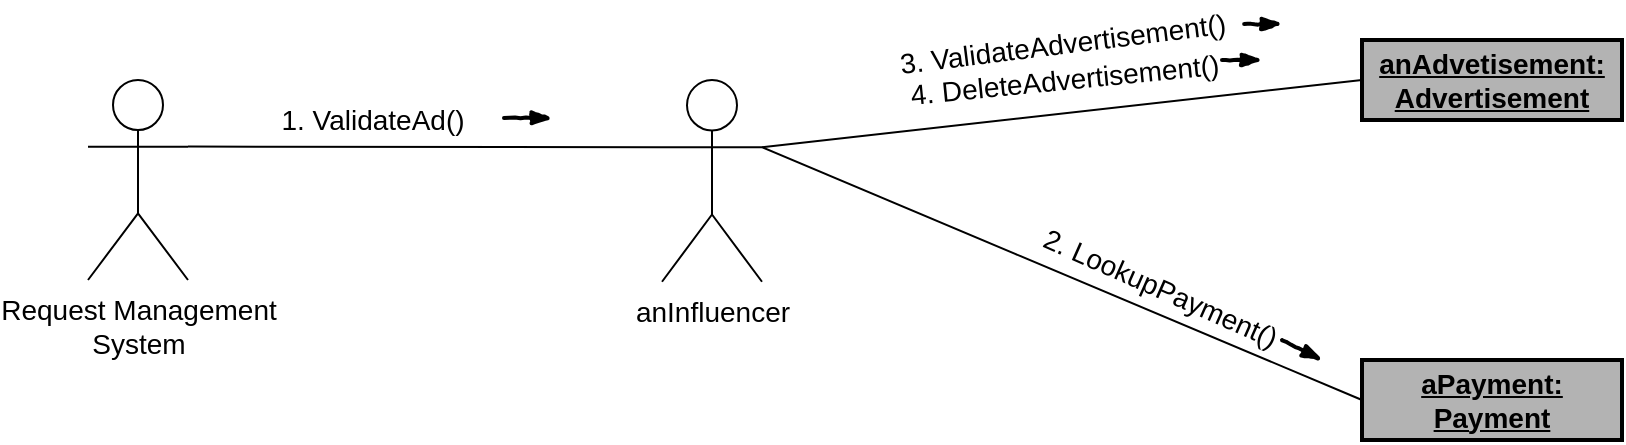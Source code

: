 <mxfile version="12.4.3" type="google" pages="1"><diagram id="Xu7hAwpWHqqz043k15y8" name="Page-1"><mxGraphModel dx="1024" dy="584" grid="1" gridSize="10" guides="1" tooltips="1" connect="1" arrows="1" fold="1" page="1" pageScale="1" pageWidth="850" pageHeight="1100" math="0" shadow="0"><root><mxCell id="0"/><mxCell id="1" parent="0"/><mxCell id="eI447mRiReDyooh-H_tk-48" value="&lt;u style=&quot;font-size: 14px;&quot;&gt;&lt;b style=&quot;font-size: 14px;&quot;&gt;aPayment: Payment&lt;/b&gt;&lt;/u&gt;" style="rounded=0;whiteSpace=wrap;html=1;fillColor=#B3B3B3;strokeWidth=2;fontSize=14;" parent="1" vertex="1"><mxGeometry x="690" y="400.0" width="130" height="40" as="geometry"/></mxCell><mxCell id="A1uHR4Oh70x3VBSi_ET3-15" style="edgeStyle=none;rounded=0;orthogonalLoop=1;jettySize=auto;html=1;exitX=1;exitY=0.333;exitDx=0;exitDy=0;exitPerimeter=0;entryX=0;entryY=0.333;entryDx=0;entryDy=0;entryPerimeter=0;endArrow=none;endFill=0;fontSize=14;" parent="1" source="4Tu1oQqfwqeqmw-D4zRC-1" target="eI447mRiReDyooh-H_tk-8" edge="1"><mxGeometry relative="1" as="geometry"/></mxCell><mxCell id="4Tu1oQqfwqeqmw-D4zRC-1" value="&lt;div style=&quot;font-size: 14px&quot;&gt;Request Management &lt;br style=&quot;font-size: 14px&quot;&gt;&lt;/div&gt;&lt;div style=&quot;font-size: 14px&quot;&gt;System&lt;br style=&quot;font-size: 14px&quot;&gt;&lt;/div&gt;" style="shape=umlActor;verticalLabelPosition=bottom;labelBackgroundColor=#ffffff;verticalAlign=top;html=1;outlineConnect=0;fontSize=14;" parent="1" vertex="1"><mxGeometry x="53" y="260" width="50" height="100" as="geometry"/></mxCell><mxCell id="A1uHR4Oh70x3VBSi_ET3-3" style="edgeStyle=none;rounded=0;orthogonalLoop=1;jettySize=auto;html=1;exitX=1;exitY=0.333;exitDx=0;exitDy=0;exitPerimeter=0;entryX=0;entryY=0.5;entryDx=0;entryDy=0;endArrow=none;endFill=0;fontSize=14;" parent="1" source="eI447mRiReDyooh-H_tk-8" target="eI447mRiReDyooh-H_tk-31" edge="1"><mxGeometry relative="1" as="geometry"/></mxCell><mxCell id="A1uHR4Oh70x3VBSi_ET3-12" value="4. DeleteAdvertisement()" style="text;html=1;align=center;verticalAlign=middle;resizable=0;points=[];;labelBackgroundColor=#ffffff;fontSize=14;rotation=-5.6;" parent="A1uHR4Oh70x3VBSi_ET3-3" vertex="1" connectable="0"><mxGeometry x="0.234" y="-1" relative="1" as="geometry"><mxPoint x="-34.95" y="-13.9" as="offset"/></mxGeometry></mxCell><mxCell id="A1uHR4Oh70x3VBSi_ET3-4" style="edgeStyle=none;rounded=0;orthogonalLoop=1;jettySize=auto;html=1;exitX=1;exitY=0.333;exitDx=0;exitDy=0;exitPerimeter=0;entryX=0;entryY=0.5;entryDx=0;entryDy=0;endArrow=none;endFill=0;fontSize=14;" parent="1" source="eI447mRiReDyooh-H_tk-8" target="eI447mRiReDyooh-H_tk-48" edge="1"><mxGeometry relative="1" as="geometry"/></mxCell><mxCell id="A1uHR4Oh70x3VBSi_ET3-5" value="&lt;div&gt;2. LookupPayment()&lt;/div&gt;" style="text;html=1;align=center;verticalAlign=middle;resizable=0;points=[];;labelBackgroundColor=#ffffff;rotation=23.9;fontSize=14;" parent="A1uHR4Oh70x3VBSi_ET3-4" vertex="1" connectable="0"><mxGeometry x="0.345" y="-2" relative="1" as="geometry"><mxPoint x="-2.03" y="-17.11" as="offset"/></mxGeometry></mxCell><mxCell id="eI447mRiReDyooh-H_tk-8" value="anInfluencer" style="shape=umlActor;verticalLabelPosition=bottom;labelBackgroundColor=#ffffff;verticalAlign=top;html=1;outlineConnect=0;fontSize=14;" parent="1" vertex="1"><mxGeometry x="340" y="260" width="50" height="100.883" as="geometry"/></mxCell><mxCell id="eI447mRiReDyooh-H_tk-31" value="&lt;b style=&quot;font-size: 14px;&quot;&gt;&lt;u style=&quot;font-size: 14px;&quot;&gt;anAdvetisement: Advertisement&lt;br style=&quot;font-size: 14px;&quot;&gt;&lt;/u&gt;&lt;/b&gt;" style="rounded=0;whiteSpace=wrap;html=1;fillColor=#B3B3B3;strokeWidth=2;fontSize=14;" parent="1" vertex="1"><mxGeometry x="690" y="240" width="130" height="40" as="geometry"/></mxCell><mxCell id="A1uHR4Oh70x3VBSi_ET3-7" value="" style="rounded=0;comic=1;strokeWidth=2;endArrow=blockThin;html=1;fontFamily=Comic Sans MS;fontStyle=1;" parent="1" edge="1"><mxGeometry width="50" height="50" relative="1" as="geometry"><mxPoint x="650" y="390" as="sourcePoint"/><mxPoint x="670" y="400" as="targetPoint"/></mxGeometry></mxCell><mxCell id="A1uHR4Oh70x3VBSi_ET3-11" value="" style="rounded=0;comic=1;strokeWidth=2;endArrow=blockThin;html=1;fontFamily=Comic Sans MS;fontStyle=1;" parent="1" edge="1"><mxGeometry width="50" height="50" relative="1" as="geometry"><mxPoint x="261" y="279" as="sourcePoint"/><mxPoint x="285" y="279" as="targetPoint"/></mxGeometry></mxCell><mxCell id="A1uHR4Oh70x3VBSi_ET3-13" value="" style="rounded=0;comic=1;strokeWidth=2;endArrow=blockThin;html=1;fontFamily=Comic Sans MS;fontStyle=1;exitX=1.009;exitY=0.566;exitDx=0;exitDy=0;exitPerimeter=0;" parent="1" edge="1" source="xE8C8aQdYn32eJr2K_cs-3"><mxGeometry width="50" height="50" relative="1" as="geometry"><mxPoint x="653" y="360" as="sourcePoint"/><mxPoint x="650" y="232" as="targetPoint"/></mxGeometry></mxCell><mxCell id="A1uHR4Oh70x3VBSi_ET3-16" value="1. ValidateAd()" style="text;html=1;align=center;verticalAlign=middle;resizable=0;points=[];;autosize=1;fontSize=14;" parent="1" vertex="1"><mxGeometry x="140" y="270" width="110" height="20" as="geometry"/></mxCell><mxCell id="xE8C8aQdYn32eJr2K_cs-3" value="&lt;font style=&quot;font-size: 14px&quot;&gt;3. ValidateAdvertisement()&lt;br&gt;&lt;/font&gt;" style="text;html=1;align=center;verticalAlign=middle;resizable=0;points=[];;autosize=1;rotation=-7.1;" parent="1" vertex="1"><mxGeometry x="450" y="232" width="180" height="20" as="geometry"/></mxCell><mxCell id="xE8C8aQdYn32eJr2K_cs-4" value="" style="rounded=0;comic=1;strokeWidth=2;endArrow=blockThin;html=1;fontFamily=Comic Sans MS;fontStyle=1;" parent="1" edge="1"><mxGeometry width="50" height="50" relative="1" as="geometry"><mxPoint x="620" y="250" as="sourcePoint"/><mxPoint x="640" y="250" as="targetPoint"/></mxGeometry></mxCell></root></mxGraphModel></diagram></mxfile>